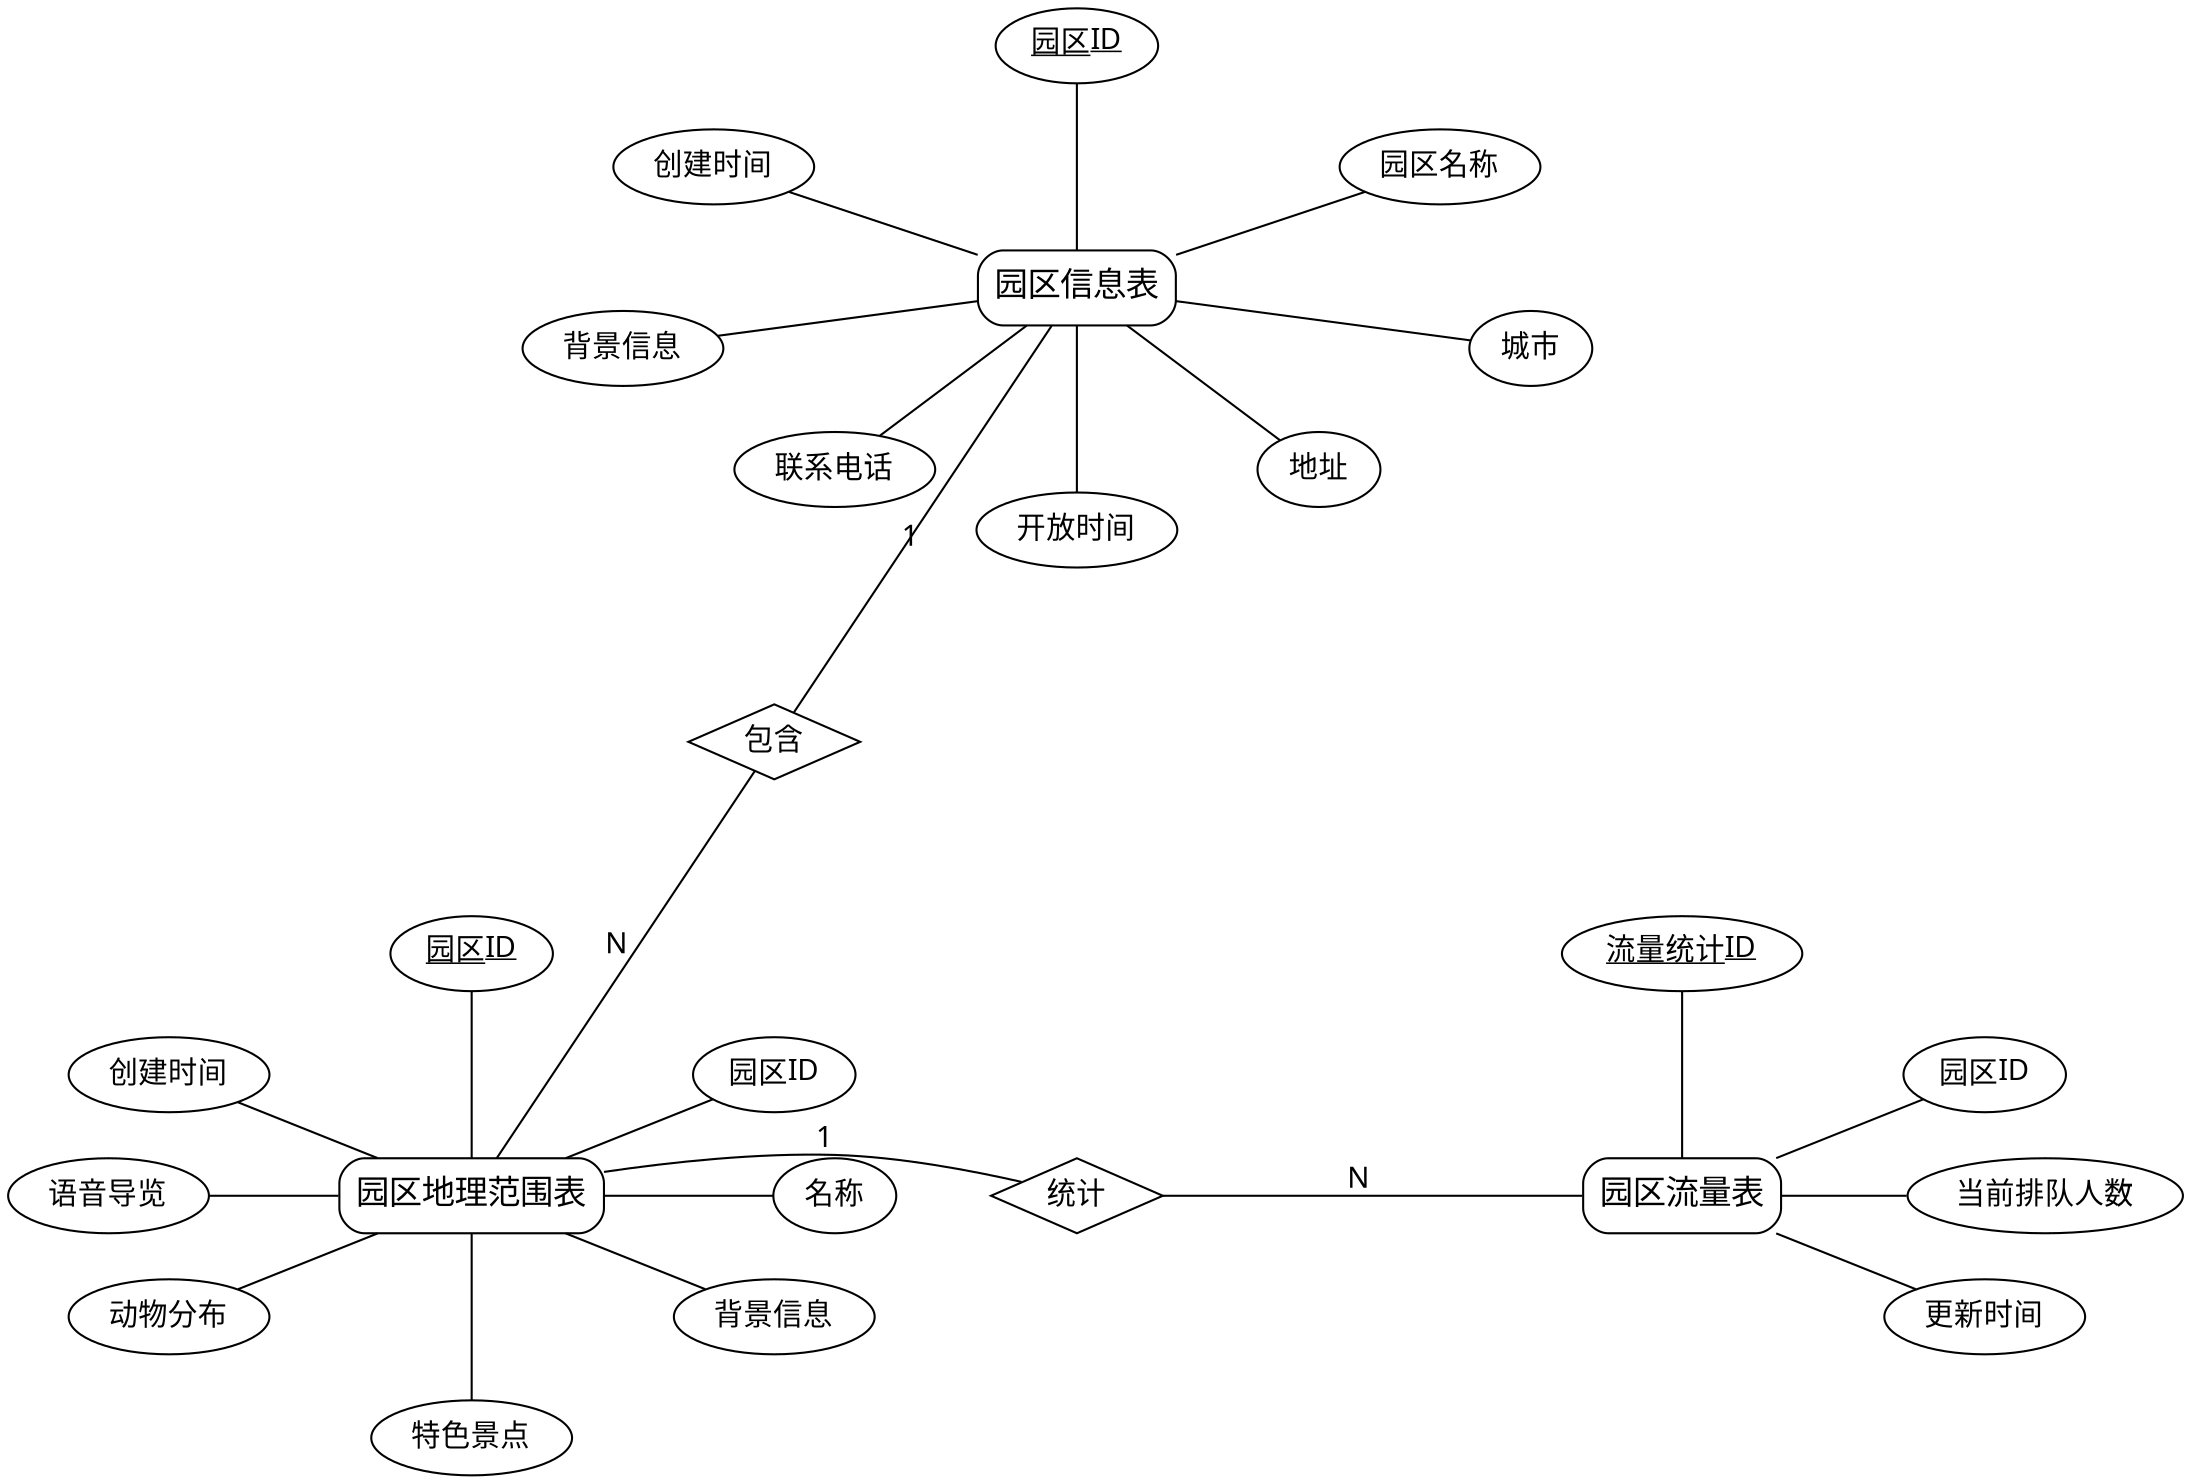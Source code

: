 digraph ER {
    // 图的全局设置
    splines=spline;
    node [fontname="Microsoft YaHei", fontsize=14];
    edge [fontname="Microsoft YaHei", fontsize=14];
    
    // 设置布局
    layout=neato;
    overlap=false;
    sep="+10,10";
    
    // 动物园表及其属性
    node [shape=box, style="rounded,filled", fillcolor=white, fontsize=16];
    zoos [label="园区信息表", pos="0,2!"];
    node [shape=ellipse, style="filled", fillcolor=white, fontsize=14];
    zoo_id [label=<<u>园区ID</u>>, pos="0,2.8!"];
    zoo_name [label="园区名称", pos="1.2,2.4!"];
    zoo_city [label="城市", pos="1.5,1.8!"];
    zoo_address [label="地址", pos="0.8,1.4!"];
    zoo_hours [label="开放时间", pos="0,1.2!"];
    zoo_phone [label="联系电话", pos="-0.8,1.4!"];
    zoo_desc [label="背景信息", pos="-1.5,1.8!"];
    zoo_created [label="创建时间", pos="-1.2,2.4!"];

    // 园区表及其属性
    node [shape=box, style="rounded,filled", fillcolor=white, fontsize=16];
    parks [label="园区地理范围表", pos="-2,-1!"];
    node [shape=ellipse, style="filled", fillcolor=white, fontsize=14];
    park_id [label=<<u>园区ID</u>>, pos="-2,-0.2!"];
    park_zoo_id [label="园区ID", pos="-1,-0.6!"];
    park_name [label="名称", pos="-0.8,-1!"];
    park_background [label="背景信息", pos="-1,-1.4!"];
    park_features [label="特色景点", pos="-2,-1.8!"];
    park_distribution [label="动物分布", pos="-3,-1.4!"];
    park_guide [label="语音导览", pos="-3.2,-1!"];
    park_created [label="创建时间", pos="-3,-0.6!"];

    // 园区地理范围表及其属性
    node [shape=box, style="rounded,filled", fillcolor=white, fontsize=16];
    park_geometries [label="园区流量表", pos="2,-1!"];
    node [shape=ellipse, style="filled", fillcolor=white, fontsize=14];
    geo_id [label=<<u>流量统计ID</u>>, pos="2,-0.2!"];
    geo_park_id [label="园区ID", pos="3,-0.6!"];
    geo_geometry [label="当前排队人数", pos="3.2,-1!"];
    geo_created [label="更新时间", pos="3,-1.4!"];

    // 关系节点
    node [shape=diamond, style="filled", fillcolor=white, fontsize=14];
    zoo_park_rel [label="包含", pos="-1,0.5!"];
    park_geo_rel [label="统计", pos="0,-1!"];

    // 连接实体和属性
    edge [dir=none, color=black, fontsize=14];
    
    // 动物园表的属性连接
    zoos -> {zoo_id zoo_name zoo_city zoo_address zoo_hours 
             zoo_phone zoo_desc zoo_created};
             
    // 园区表的属性连接
    parks -> {park_id park_zoo_id park_name park_background park_features 
              park_distribution park_guide park_created};
              
    // 园区地理范围表的属性连接
    park_geometries -> {geo_id geo_park_id geo_geometry geo_created};

    // 实体间的关系（通过关系节点）
    edge [dir=none, color=black, constraint=false, fontsize=14];
    zoos -> zoo_park_rel [label="1"];
    zoo_park_rel -> parks [label="N"];
    parks -> park_geo_rel [label="1"];
    park_geo_rel -> park_geometries [label="N"];
} 